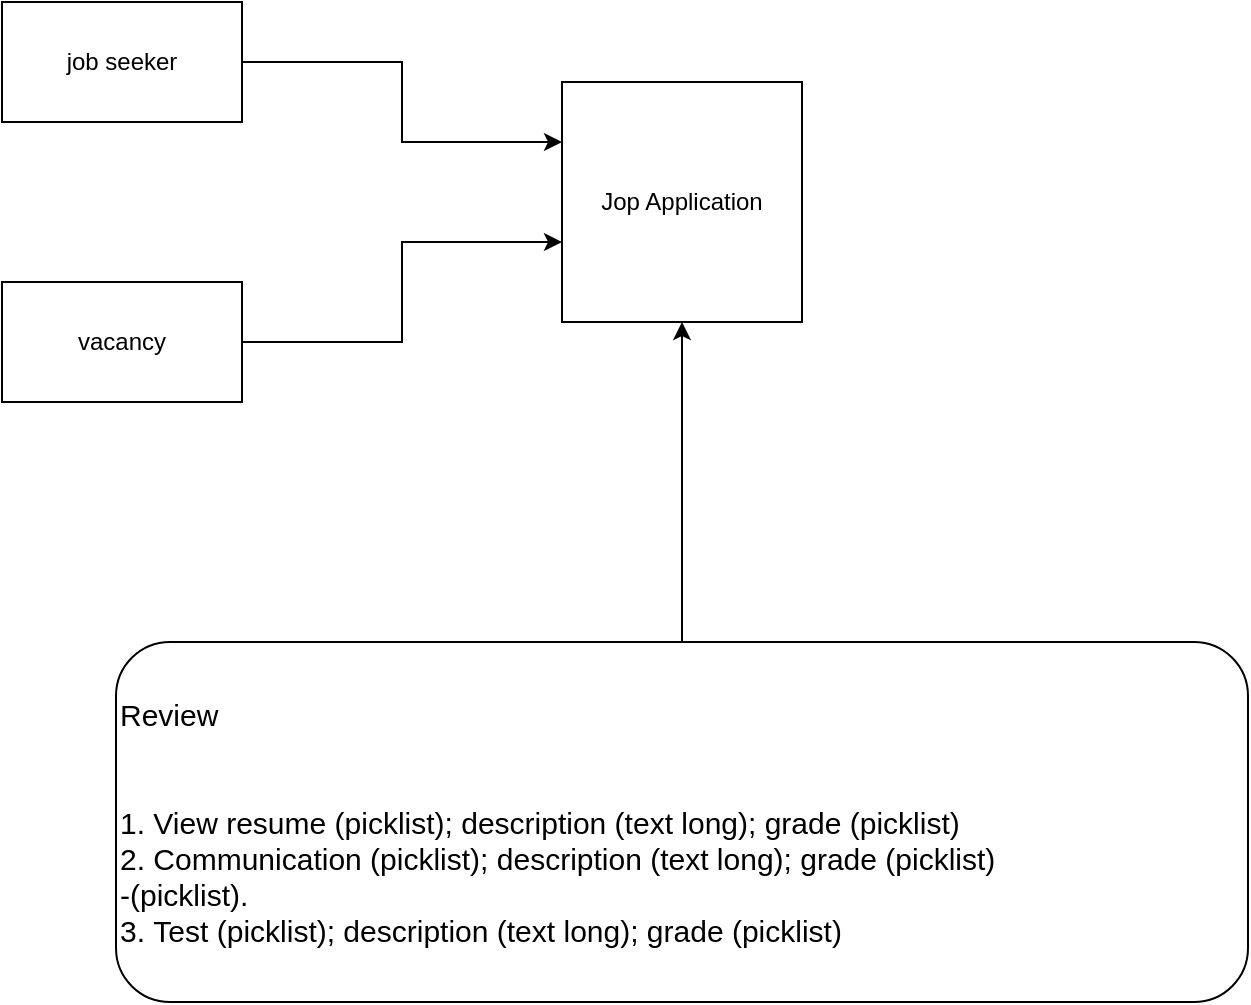 <mxfile version="20.7.3" type="github">
  <diagram id="2GgVIb7Z59eeOR562pFj" name="Страница 1">
    <mxGraphModel dx="1050" dy="549" grid="1" gridSize="10" guides="1" tooltips="1" connect="1" arrows="1" fold="1" page="1" pageScale="1" pageWidth="827" pageHeight="1169" math="0" shadow="0">
      <root>
        <mxCell id="0" />
        <mxCell id="1" parent="0" />
        <mxCell id="y8PCvm3dNN0ObkrRucyr-6" style="edgeStyle=orthogonalEdgeStyle;rounded=0;orthogonalLoop=1;jettySize=auto;html=1;entryX=0;entryY=0.25;entryDx=0;entryDy=0;" parent="1" source="y8PCvm3dNN0ObkrRucyr-1" target="y8PCvm3dNN0ObkrRucyr-3" edge="1">
          <mxGeometry relative="1" as="geometry" />
        </mxCell>
        <mxCell id="y8PCvm3dNN0ObkrRucyr-1" value="job seeker" style="rounded=0;whiteSpace=wrap;html=1;" parent="1" vertex="1">
          <mxGeometry x="80" y="80" width="120" height="60" as="geometry" />
        </mxCell>
        <mxCell id="y8PCvm3dNN0ObkrRucyr-7" style="edgeStyle=orthogonalEdgeStyle;rounded=0;orthogonalLoop=1;jettySize=auto;html=1;entryX=0;entryY=0.667;entryDx=0;entryDy=0;entryPerimeter=0;" parent="1" source="y8PCvm3dNN0ObkrRucyr-2" target="y8PCvm3dNN0ObkrRucyr-3" edge="1">
          <mxGeometry relative="1" as="geometry" />
        </mxCell>
        <mxCell id="y8PCvm3dNN0ObkrRucyr-2" value="vacancy" style="rounded=0;whiteSpace=wrap;html=1;" parent="1" vertex="1">
          <mxGeometry x="80" y="220" width="120" height="60" as="geometry" />
        </mxCell>
        <mxCell id="y8PCvm3dNN0ObkrRucyr-3" value="Jop Application" style="whiteSpace=wrap;html=1;aspect=fixed;" parent="1" vertex="1">
          <mxGeometry x="360" y="120" width="120" height="120" as="geometry" />
        </mxCell>
        <mxCell id="y8PCvm3dNN0ObkrRucyr-12" style="edgeStyle=orthogonalEdgeStyle;rounded=0;orthogonalLoop=1;jettySize=auto;html=1;entryX=0.5;entryY=1;entryDx=0;entryDy=0;fontSize=14;" parent="1" source="y8PCvm3dNN0ObkrRucyr-11" target="y8PCvm3dNN0ObkrRucyr-3" edge="1">
          <mxGeometry relative="1" as="geometry" />
        </mxCell>
        <mxCell id="y8PCvm3dNN0ObkrRucyr-11" value="Review&lt;br style=&quot;font-size: 15px;&quot;&gt;&lt;br style=&quot;font-size: 15px;&quot;&gt;&lt;br style=&quot;font-size: 15px;&quot;&gt;1.&amp;nbsp;View resume&amp;nbsp;(picklist); description (text long); grade (picklist)&lt;br style=&quot;font-size: 15px;&quot;&gt;2. Communication&amp;nbsp;(picklist); description (text long); grade (picklist)&lt;br style=&quot;font-size: 15px;&quot;&gt;-(picklist).&lt;br style=&quot;font-size: 15px;&quot;&gt;3.&amp;nbsp;Test&amp;nbsp;(picklist); description (text long); grade (picklist)" style="rounded=1;textDirection=ltr;labelBackgroundColor=none;html=1;fontSize=15;align=left;" parent="1" vertex="1">
          <mxGeometry x="137" y="400" width="566" height="180" as="geometry" />
        </mxCell>
      </root>
    </mxGraphModel>
  </diagram>
</mxfile>
